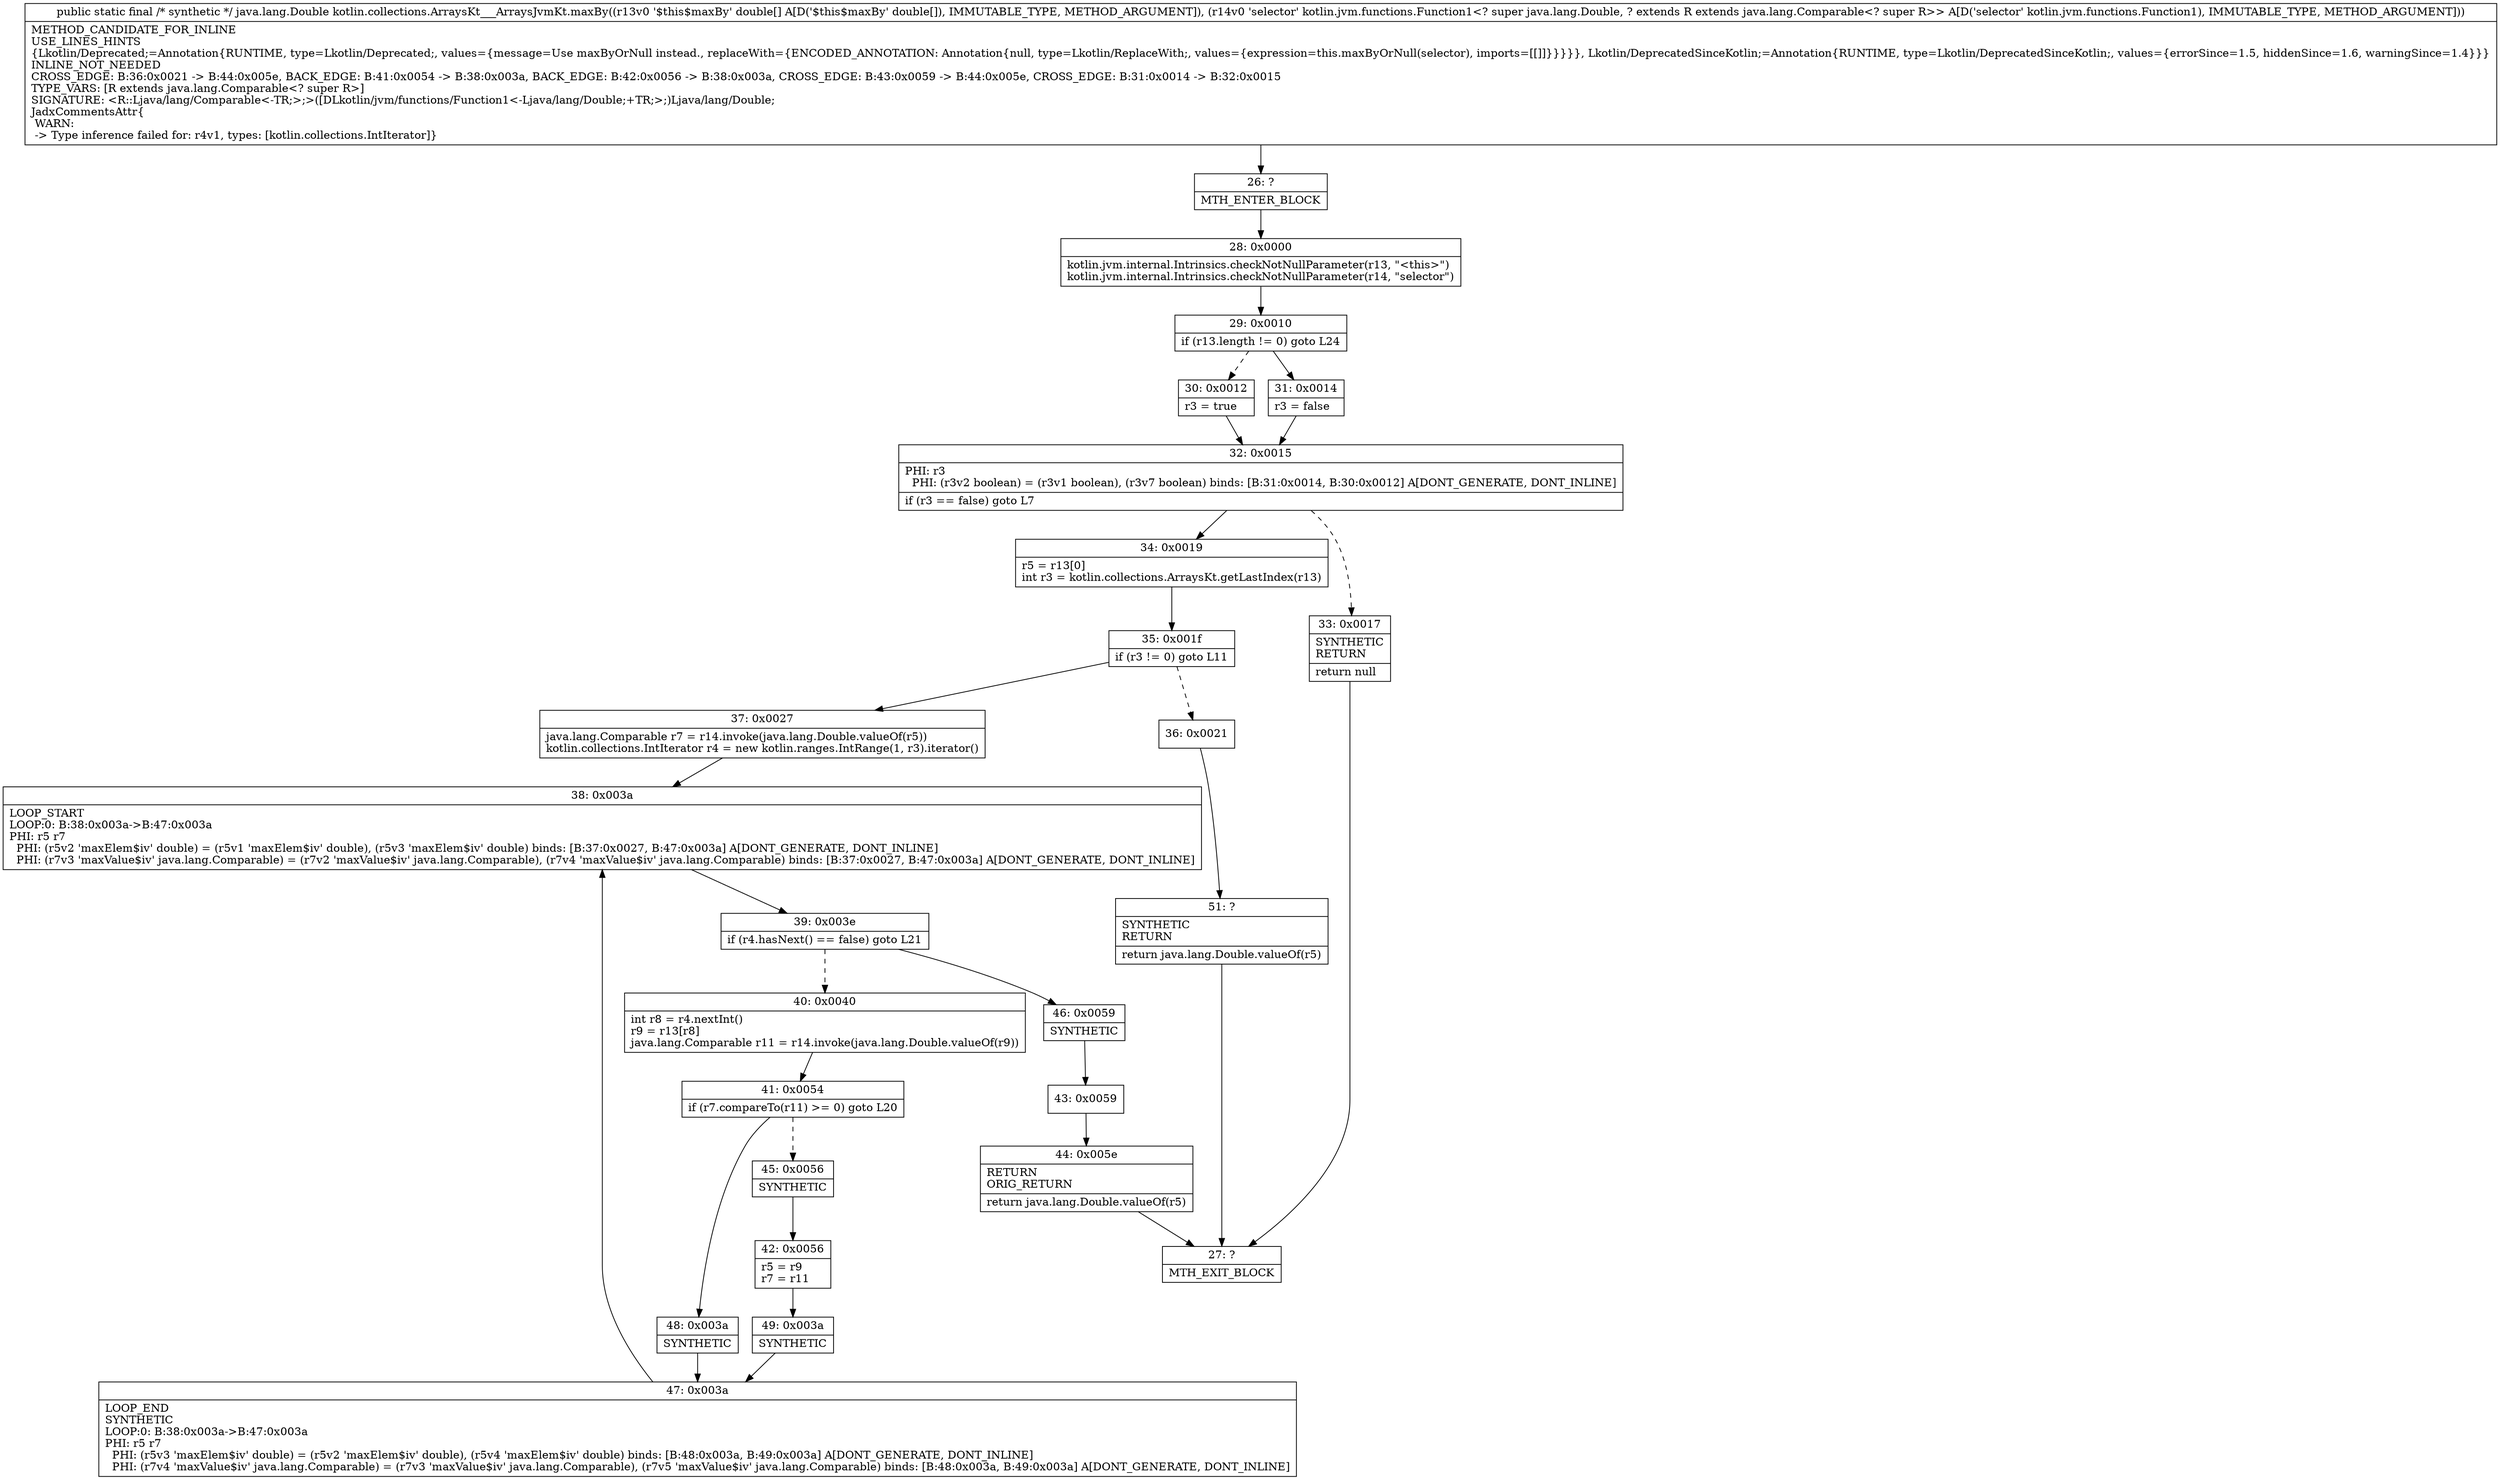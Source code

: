 digraph "CFG forkotlin.collections.ArraysKt___ArraysJvmKt.maxBy([DLkotlin\/jvm\/functions\/Function1;)Ljava\/lang\/Double;" {
Node_26 [shape=record,label="{26\:\ ?|MTH_ENTER_BLOCK\l}"];
Node_28 [shape=record,label="{28\:\ 0x0000|kotlin.jvm.internal.Intrinsics.checkNotNullParameter(r13, \"\<this\>\")\lkotlin.jvm.internal.Intrinsics.checkNotNullParameter(r14, \"selector\")\l}"];
Node_29 [shape=record,label="{29\:\ 0x0010|if (r13.length != 0) goto L24\l}"];
Node_30 [shape=record,label="{30\:\ 0x0012|r3 = true\l}"];
Node_32 [shape=record,label="{32\:\ 0x0015|PHI: r3 \l  PHI: (r3v2 boolean) = (r3v1 boolean), (r3v7 boolean) binds: [B:31:0x0014, B:30:0x0012] A[DONT_GENERATE, DONT_INLINE]\l|if (r3 == false) goto L7\l}"];
Node_33 [shape=record,label="{33\:\ 0x0017|SYNTHETIC\lRETURN\l|return null\l}"];
Node_27 [shape=record,label="{27\:\ ?|MTH_EXIT_BLOCK\l}"];
Node_34 [shape=record,label="{34\:\ 0x0019|r5 = r13[0]\lint r3 = kotlin.collections.ArraysKt.getLastIndex(r13)\l}"];
Node_35 [shape=record,label="{35\:\ 0x001f|if (r3 != 0) goto L11\l}"];
Node_36 [shape=record,label="{36\:\ 0x0021}"];
Node_51 [shape=record,label="{51\:\ ?|SYNTHETIC\lRETURN\l|return java.lang.Double.valueOf(r5)\l}"];
Node_37 [shape=record,label="{37\:\ 0x0027|java.lang.Comparable r7 = r14.invoke(java.lang.Double.valueOf(r5))\lkotlin.collections.IntIterator r4 = new kotlin.ranges.IntRange(1, r3).iterator()\l}"];
Node_38 [shape=record,label="{38\:\ 0x003a|LOOP_START\lLOOP:0: B:38:0x003a\-\>B:47:0x003a\lPHI: r5 r7 \l  PHI: (r5v2 'maxElem$iv' double) = (r5v1 'maxElem$iv' double), (r5v3 'maxElem$iv' double) binds: [B:37:0x0027, B:47:0x003a] A[DONT_GENERATE, DONT_INLINE]\l  PHI: (r7v3 'maxValue$iv' java.lang.Comparable) = (r7v2 'maxValue$iv' java.lang.Comparable), (r7v4 'maxValue$iv' java.lang.Comparable) binds: [B:37:0x0027, B:47:0x003a] A[DONT_GENERATE, DONT_INLINE]\l}"];
Node_39 [shape=record,label="{39\:\ 0x003e|if (r4.hasNext() == false) goto L21\l}"];
Node_40 [shape=record,label="{40\:\ 0x0040|int r8 = r4.nextInt()\lr9 = r13[r8]\ljava.lang.Comparable r11 = r14.invoke(java.lang.Double.valueOf(r9))\l}"];
Node_41 [shape=record,label="{41\:\ 0x0054|if (r7.compareTo(r11) \>= 0) goto L20\l}"];
Node_45 [shape=record,label="{45\:\ 0x0056|SYNTHETIC\l}"];
Node_42 [shape=record,label="{42\:\ 0x0056|r5 = r9\lr7 = r11\l}"];
Node_49 [shape=record,label="{49\:\ 0x003a|SYNTHETIC\l}"];
Node_47 [shape=record,label="{47\:\ 0x003a|LOOP_END\lSYNTHETIC\lLOOP:0: B:38:0x003a\-\>B:47:0x003a\lPHI: r5 r7 \l  PHI: (r5v3 'maxElem$iv' double) = (r5v2 'maxElem$iv' double), (r5v4 'maxElem$iv' double) binds: [B:48:0x003a, B:49:0x003a] A[DONT_GENERATE, DONT_INLINE]\l  PHI: (r7v4 'maxValue$iv' java.lang.Comparable) = (r7v3 'maxValue$iv' java.lang.Comparable), (r7v5 'maxValue$iv' java.lang.Comparable) binds: [B:48:0x003a, B:49:0x003a] A[DONT_GENERATE, DONT_INLINE]\l}"];
Node_48 [shape=record,label="{48\:\ 0x003a|SYNTHETIC\l}"];
Node_46 [shape=record,label="{46\:\ 0x0059|SYNTHETIC\l}"];
Node_43 [shape=record,label="{43\:\ 0x0059}"];
Node_44 [shape=record,label="{44\:\ 0x005e|RETURN\lORIG_RETURN\l|return java.lang.Double.valueOf(r5)\l}"];
Node_31 [shape=record,label="{31\:\ 0x0014|r3 = false\l}"];
MethodNode[shape=record,label="{public static final \/* synthetic *\/ java.lang.Double kotlin.collections.ArraysKt___ArraysJvmKt.maxBy((r13v0 '$this$maxBy' double[] A[D('$this$maxBy' double[]), IMMUTABLE_TYPE, METHOD_ARGUMENT]), (r14v0 'selector' kotlin.jvm.functions.Function1\<? super java.lang.Double, ? extends R extends java.lang.Comparable\<? super R\>\> A[D('selector' kotlin.jvm.functions.Function1), IMMUTABLE_TYPE, METHOD_ARGUMENT]))  | METHOD_CANDIDATE_FOR_INLINE\lUSE_LINES_HINTS\l\{Lkotlin\/Deprecated;=Annotation\{RUNTIME, type=Lkotlin\/Deprecated;, values=\{message=Use maxByOrNull instead., replaceWith=\{ENCODED_ANNOTATION: Annotation\{null, type=Lkotlin\/ReplaceWith;, values=\{expression=this.maxByOrNull(selector), imports=[[]]\}\}\}\}\}, Lkotlin\/DeprecatedSinceKotlin;=Annotation\{RUNTIME, type=Lkotlin\/DeprecatedSinceKotlin;, values=\{errorSince=1.5, hiddenSince=1.6, warningSince=1.4\}\}\}\lINLINE_NOT_NEEDED\lCROSS_EDGE: B:36:0x0021 \-\> B:44:0x005e, BACK_EDGE: B:41:0x0054 \-\> B:38:0x003a, BACK_EDGE: B:42:0x0056 \-\> B:38:0x003a, CROSS_EDGE: B:43:0x0059 \-\> B:44:0x005e, CROSS_EDGE: B:31:0x0014 \-\> B:32:0x0015\lTYPE_VARS: [R extends java.lang.Comparable\<? super R\>]\lSIGNATURE: \<R::Ljava\/lang\/Comparable\<\-TR;\>;\>([DLkotlin\/jvm\/functions\/Function1\<\-Ljava\/lang\/Double;+TR;\>;)Ljava\/lang\/Double;\lJadxCommentsAttr\{\l WARN: \l \-\> Type inference failed for: r4v1, types: [kotlin.collections.IntIterator]\}\l}"];
MethodNode -> Node_26;Node_26 -> Node_28;
Node_28 -> Node_29;
Node_29 -> Node_30[style=dashed];
Node_29 -> Node_31;
Node_30 -> Node_32;
Node_32 -> Node_33[style=dashed];
Node_32 -> Node_34;
Node_33 -> Node_27;
Node_34 -> Node_35;
Node_35 -> Node_36[style=dashed];
Node_35 -> Node_37;
Node_36 -> Node_51;
Node_51 -> Node_27;
Node_37 -> Node_38;
Node_38 -> Node_39;
Node_39 -> Node_40[style=dashed];
Node_39 -> Node_46;
Node_40 -> Node_41;
Node_41 -> Node_45[style=dashed];
Node_41 -> Node_48;
Node_45 -> Node_42;
Node_42 -> Node_49;
Node_49 -> Node_47;
Node_47 -> Node_38;
Node_48 -> Node_47;
Node_46 -> Node_43;
Node_43 -> Node_44;
Node_44 -> Node_27;
Node_31 -> Node_32;
}

